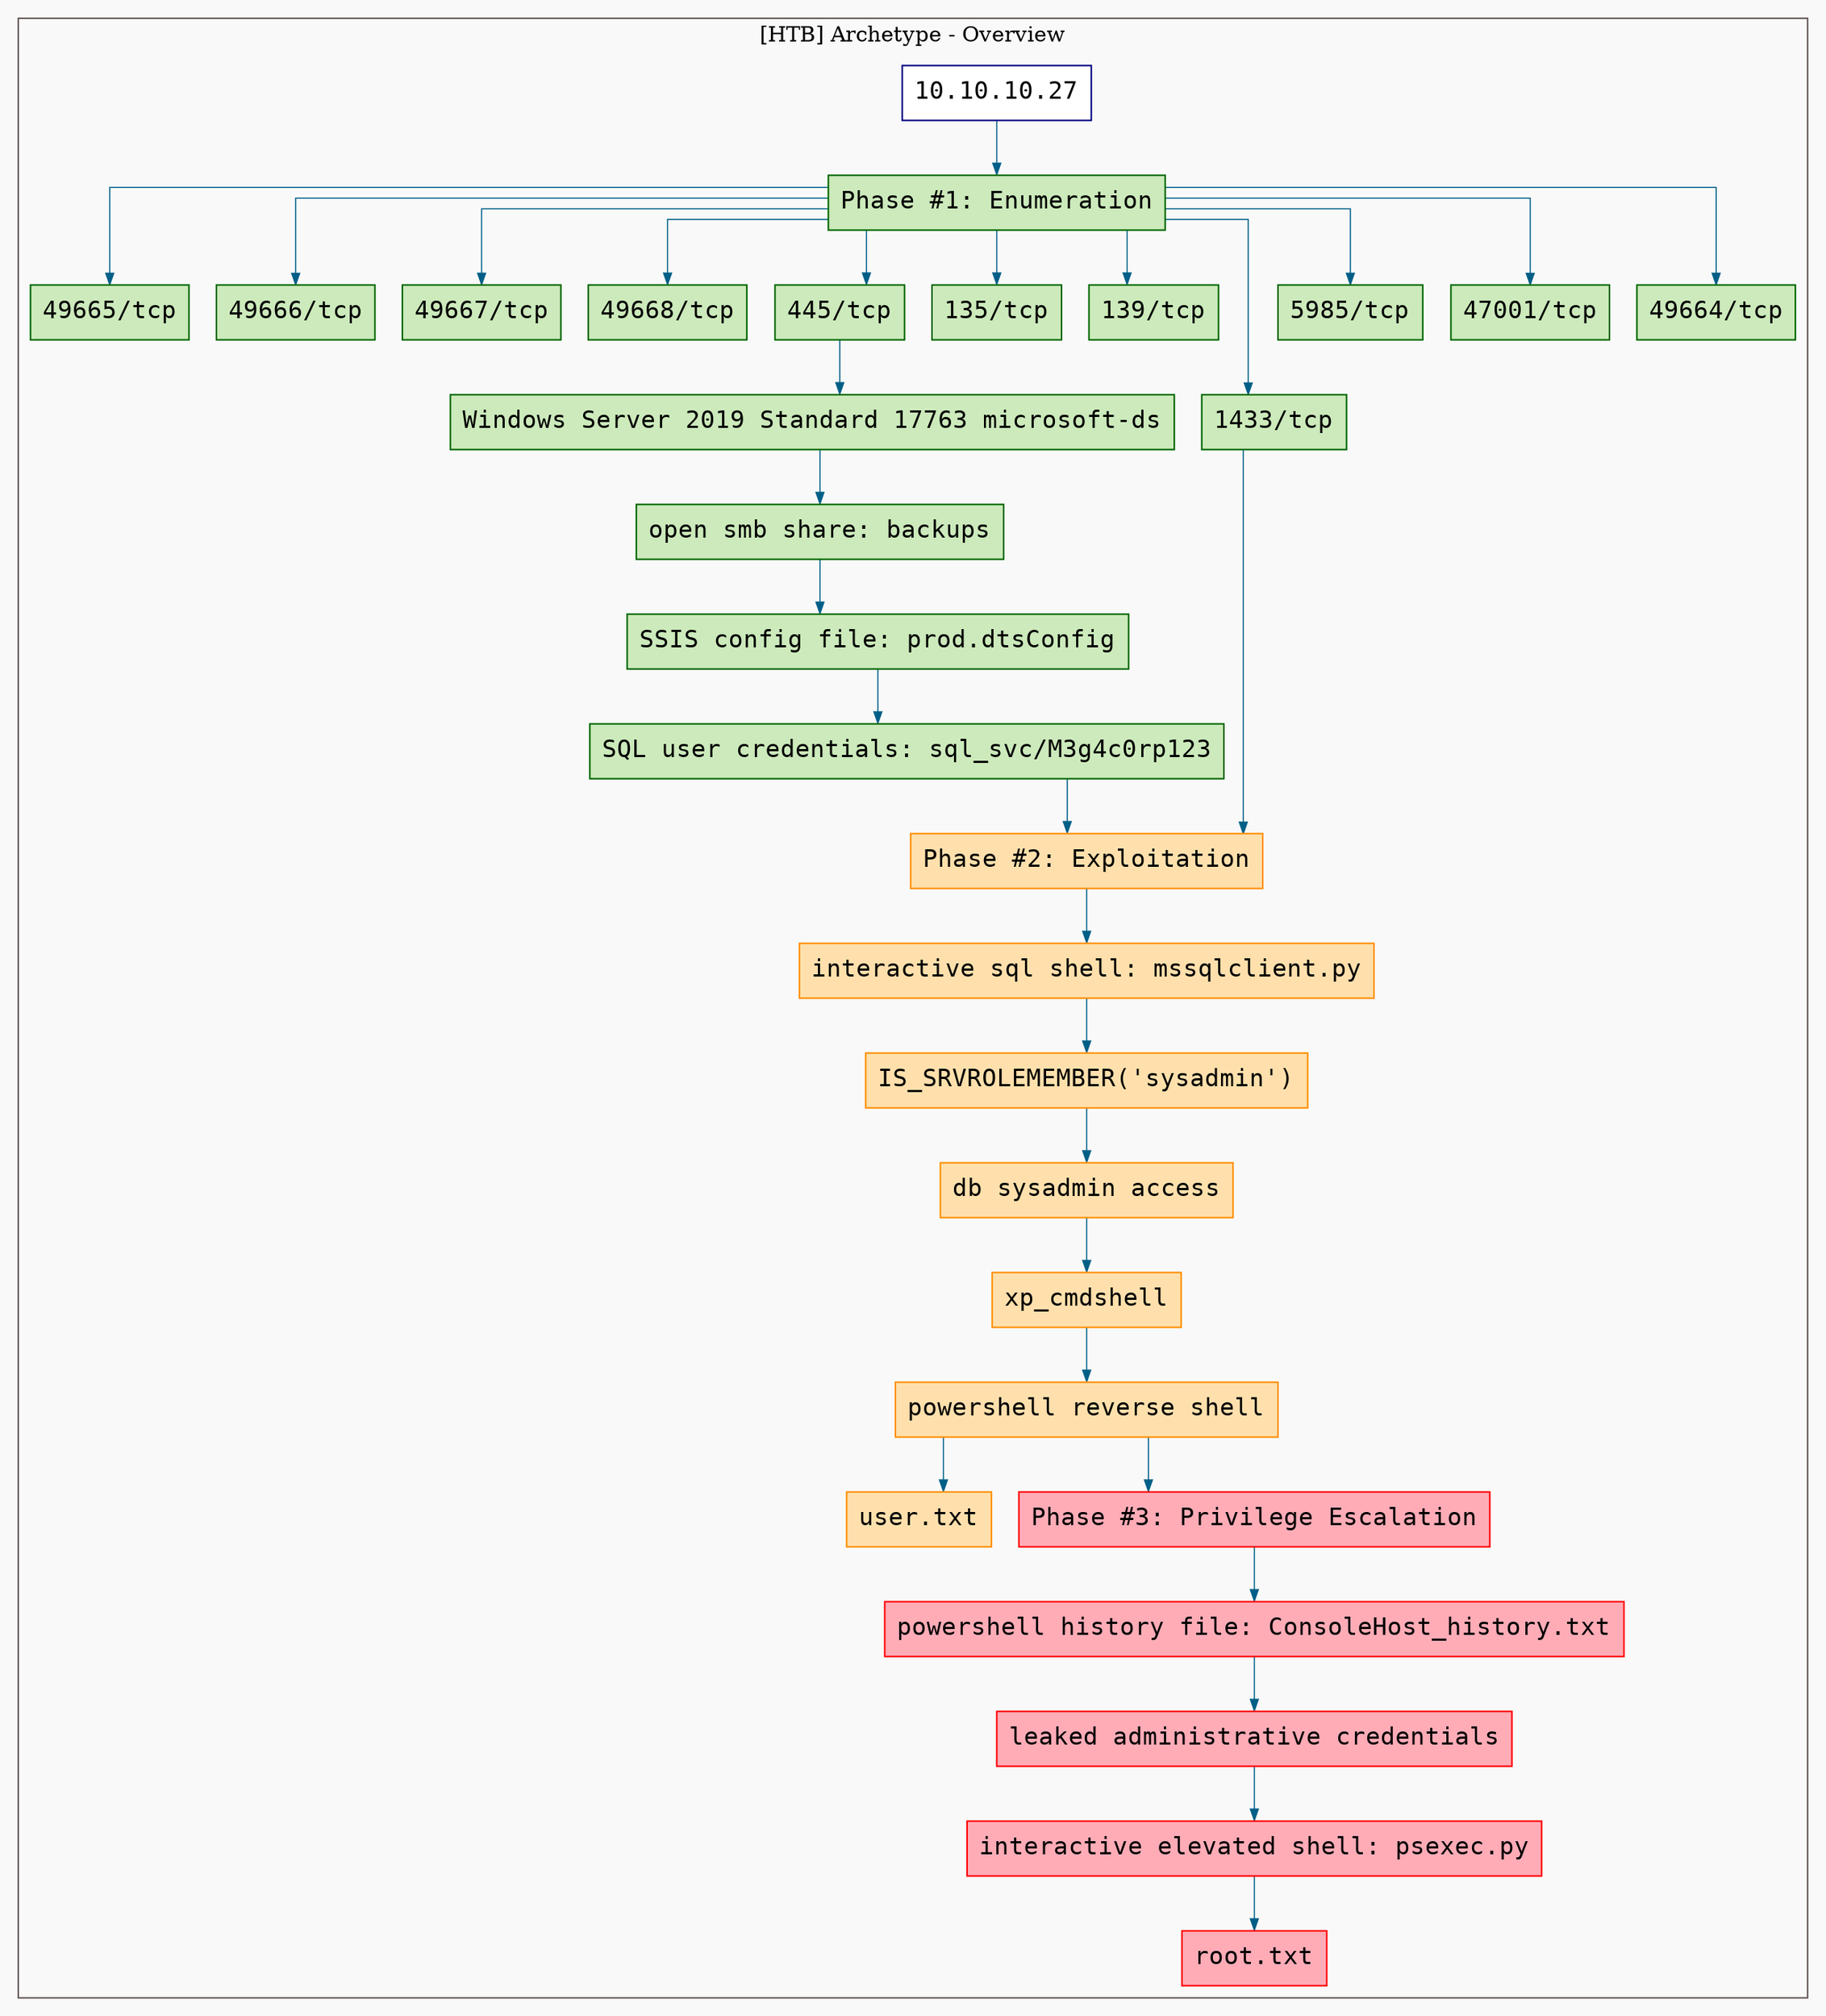 digraph G {
  #rankdir=LR;
  nodesdictep=1.0; splines="ortho"; K=0.6; overlap=scale; fixedsize=true; resolution=72; bgcolor="#f9f9f9"; outputorder="edgesfirst";
  node [fontname="courier" fontsize=16 shape=box width=0.25 fillcolor="white" style="filled,solid"];
  edge [style=solid color="#005f87" penwidth=0.75 arrowsize=0.75];

  0[label="10.10.10.27" color="navyblue" fillcolor="#ffffff" tooltip="[HTB] Archetype - Overview"];
  10[label="49665/tcp" color="darkgreen" fillcolor="#cceabb" tooltip="Phase #1:Enumeration"];
  11[label="49666/tcp" color="darkgreen" fillcolor="#cceabb" tooltip="Phase #1:Enumeration"];
  12[label="49667/tcp" color="darkgreen" fillcolor="#cceabb" tooltip="Phase #1:Enumeration"];
  13[label="49668/tcp" color="darkgreen" fillcolor="#cceabb" tooltip="Phase #1:Enumeration"];
  14[label="445/tcp" color="darkgreen" fillcolor="#cceabb" tooltip="Phase #1:Enumeration"];
  15[label="Windows Server 2019 Standard 17763 microsoft-ds" color="darkgreen" fillcolor="#cceabb" tooltip="Phase #1:Enumeration"];
  16[label="open smb share: backups" color="darkgreen" fillcolor="#cceabb" tooltip="Phase #1:Enumeration"];
  17[label="SSIS config file: prod.dtsConfig" color="darkgreen" fillcolor="#cceabb" tooltip="Phase #1:Enumeration"];
  18[label="SQL user credentials: sql_svc/M3g4c0rp123" color="darkgreen" fillcolor="#cceabb" tooltip="Phase #1:Enumeration"];
  19[label="IS_SRVROLEMEMBER('sysadmin')" color="darkorange" fillcolor="#ffe0ac" tooltip="Phase #2:Exploitation"];
  1[label="Phase #1: Enumeration" color="darkgreen" fillcolor="#cceabb" tooltip="Phase #1:Enumeration"];
  20[label="db sysadmin access" color="darkorange" fillcolor="#ffe0ac" tooltip="Phase #2:Exploitation"];
  21[label="xp_cmdshell" color="darkorange" fillcolor="#ffe0ac" tooltip="Phase #2:Exploitation"];
  22[label="powershell reverse shell" color="darkorange" fillcolor="#ffe0ac" tooltip="Phase #2:Exploitation"];
  23[label="user.txt" color="darkorange" fillcolor="#ffe0ac" tooltip="Phase #2:Exploitation"];
  24[label="Phase #3: Privilege Escalation" color="red" fillcolor="#ffacb7" tooltip="Phase #3:Privilege Escalation"];
  25[label="powershell history file: ConsoleHost_history.txt" color="red" fillcolor="#ffacb7" tooltip="Phase #3:Privilege Escalation"];
  26[label="leaked administrative credentials" color="red" fillcolor="#ffacb7" tooltip="Phase #3:Privilege Escalation"];
  27[label="interactive elevated shell: psexec.py" color="red" fillcolor="#ffacb7" tooltip="Phase #3:Privilege Escalation"];
  28[label="root.txt" color="red" fillcolor="#ffacb7" tooltip="Phase #3:Privilege Escalation"];
  2[label="135/tcp" color="darkgreen" fillcolor="#cceabb" tooltip="Phase #1:Enumeration"];
  3[label="139/tcp" color="darkgreen" fillcolor="#cceabb" tooltip="Phase #1:Enumeration"];
  4[label="1433/tcp" color="darkgreen" fillcolor="#cceabb" tooltip="Phase #1:Enumeration"];
  5[label="Phase #2: Exploitation" color="darkorange" fillcolor="#ffe0ac" tooltip="Phase #2:Exploitation"];
  6[label="interactive sql shell: mssqlclient.py" color="darkorange" fillcolor="#ffe0ac" tooltip="Phase #2:Exploitation"];
  7[label="5985/tcp" color="darkgreen" fillcolor="#cceabb" tooltip="Phase #1:Enumeration"];
  8[label="47001/tcp" color="darkgreen" fillcolor="#cceabb" tooltip="Phase #1:Enumeration"];
  9[label="49664/tcp" color="darkgreen" fillcolor="#cceabb" tooltip="Phase #1:Enumeration"];

  subgraph cluster_0 {
    node [style="filled,solid"];
    label = "[HTB] Archetype - Overview";
    color = "#665957";
    0 -> 1 [color="#005f87"];
    1 -> 10 [color="#005f87"];
    1 -> 11 [color="#005f87"];
    1 -> 12 [color="#005f87"];
    1 -> 13 [color="#005f87"];
    1 -> 14 [color="#005f87"];
    1 -> 2 [color="#005f87"];
    1 -> 3 [color="#005f87"];
    1 -> 4 [color="#005f87"];
    1 -> 7 [color="#005f87"];
    1 -> 8 [color="#005f87"];
    1 -> 9 [color="#005f87"];
    14 -> 15 [color="#005f87"];
    15 -> 16 [color="#005f87"];
    16 -> 17 [color="#005f87"];
    17 -> 18 [color="#005f87"];
    18 -> 5 [color="#005f87"];
    19 -> 20 [color="#005f87"];
    20 -> 21 [color="#005f87"];
    21 -> 22 [color="#005f87"];
    22 -> 23 [color="#005f87"];
    22 -> 24 [color="#005f87"];
    24 -> 25 [color="#005f87"];
    25 -> 26 [color="#005f87"];
    26 -> 27 [color="#005f87"];
    27 -> 28 [color="#005f87"];
    4 -> 5 [color="#005f87"];
    5 -> 6 [color="#005f87"];
    6 -> 19 [color="#005f87"];
  }
}
